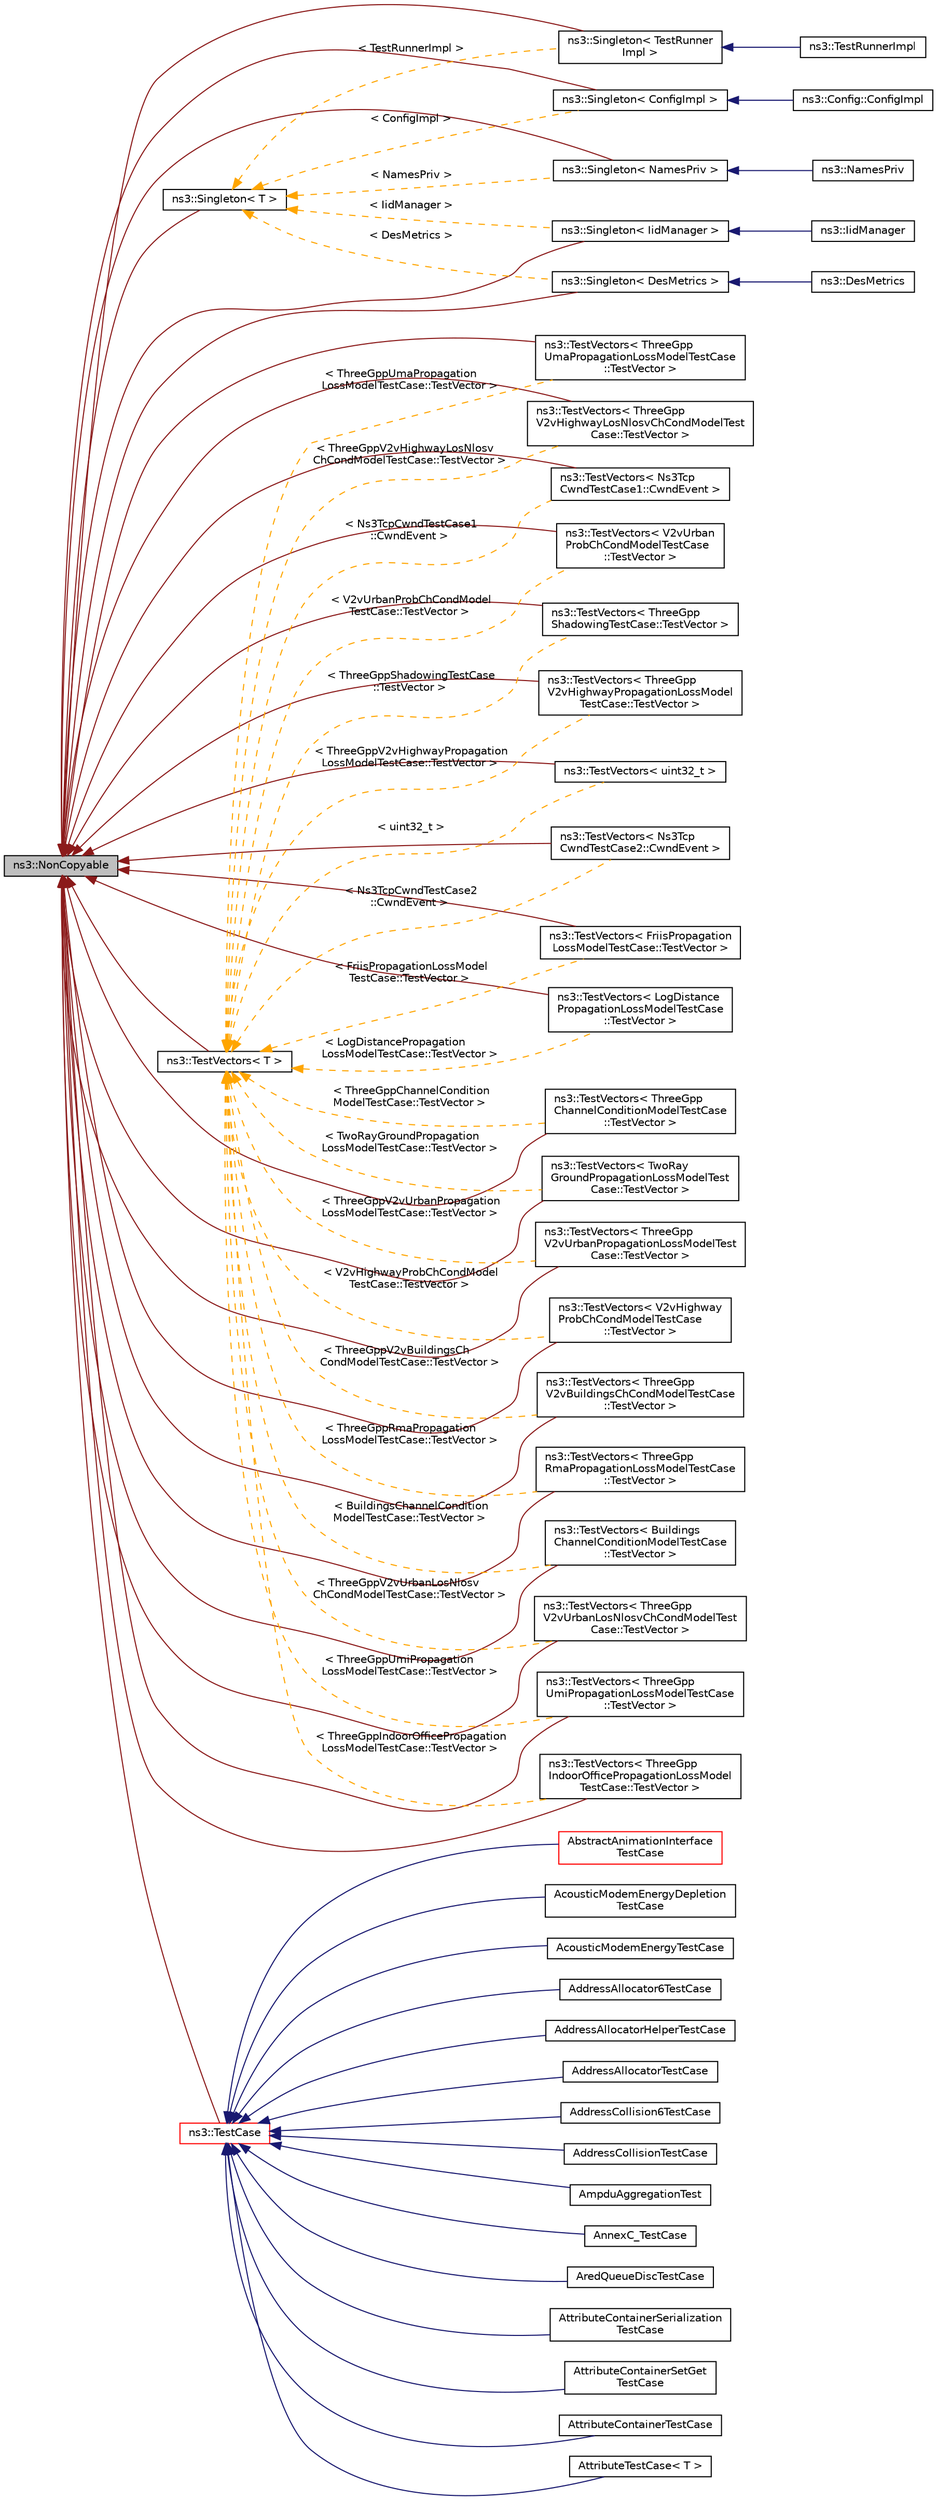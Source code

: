 digraph "ns3::NonCopyable"
{
 // LATEX_PDF_SIZE
  edge [fontname="Helvetica",fontsize="10",labelfontname="Helvetica",labelfontsize="10"];
  node [fontname="Helvetica",fontsize="10",shape=record];
  rankdir="LR";
  Node1 [label="ns3::NonCopyable",height=0.2,width=0.4,color="black", fillcolor="grey75", style="filled", fontcolor="black",tooltip="A base class for (non-Singleton) objects which shouldn't be copied."];
  Node1 -> Node2 [dir="back",color="firebrick4",fontsize="10",style="solid",fontname="Helvetica"];
  Node2 [label="ns3::Singleton\< TestRunner\lImpl \>",height=0.2,width=0.4,color="black", fillcolor="white", style="filled",URL="$classns3_1_1_singleton.html",tooltip=" "];
  Node2 -> Node3 [dir="back",color="midnightblue",fontsize="10",style="solid",fontname="Helvetica"];
  Node3 [label="ns3::TestRunnerImpl",height=0.2,width=0.4,color="black", fillcolor="white", style="filled",URL="$classns3_1_1_test_runner_impl.html",tooltip="Container for all tests."];
  Node1 -> Node4 [dir="back",color="firebrick4",fontsize="10",style="solid",fontname="Helvetica"];
  Node4 [label="ns3::Singleton\< NamesPriv \>",height=0.2,width=0.4,color="black", fillcolor="white", style="filled",URL="$classns3_1_1_singleton.html",tooltip=" "];
  Node4 -> Node5 [dir="back",color="midnightblue",fontsize="10",style="solid",fontname="Helvetica"];
  Node5 [label="ns3::NamesPriv",height=0.2,width=0.4,color="black", fillcolor="white", style="filled",URL="$classns3_1_1_names_priv.html",tooltip="The singleton root Names object."];
  Node1 -> Node6 [dir="back",color="firebrick4",fontsize="10",style="solid",fontname="Helvetica"];
  Node6 [label="ns3::Singleton\< ConfigImpl \>",height=0.2,width=0.4,color="black", fillcolor="white", style="filled",URL="$classns3_1_1_singleton.html",tooltip=" "];
  Node6 -> Node7 [dir="back",color="midnightblue",fontsize="10",style="solid",fontname="Helvetica"];
  Node7 [label="ns3::Config::ConfigImpl",height=0.2,width=0.4,color="black", fillcolor="white", style="filled",URL="$classns3_1_1_config_1_1_config_impl.html",tooltip="Config system implementation class."];
  Node1 -> Node8 [dir="back",color="firebrick4",fontsize="10",style="solid",fontname="Helvetica"];
  Node8 [label="ns3::Singleton\< IidManager \>",height=0.2,width=0.4,color="black", fillcolor="white", style="filled",URL="$classns3_1_1_singleton.html",tooltip=" "];
  Node8 -> Node9 [dir="back",color="midnightblue",fontsize="10",style="solid",fontname="Helvetica"];
  Node9 [label="ns3::IidManager",height=0.2,width=0.4,color="black", fillcolor="white", style="filled",URL="$classns3_1_1_iid_manager.html",tooltip="TypeId information manager."];
  Node1 -> Node10 [dir="back",color="firebrick4",fontsize="10",style="solid",fontname="Helvetica"];
  Node10 [label="ns3::Singleton\< DesMetrics \>",height=0.2,width=0.4,color="black", fillcolor="white", style="filled",URL="$classns3_1_1_singleton.html",tooltip=" "];
  Node10 -> Node11 [dir="back",color="midnightblue",fontsize="10",style="solid",fontname="Helvetica"];
  Node11 [label="ns3::DesMetrics",height=0.2,width=0.4,color="black", fillcolor="white", style="filled",URL="$classns3_1_1_des_metrics.html",tooltip="Event trace data collector for the DES Metrics project."];
  Node1 -> Node12 [dir="back",color="firebrick4",fontsize="10",style="solid",fontname="Helvetica"];
  Node12 [label="ns3::TestVectors\< ThreeGpp\lV2vHighwayLosNlosvChCondModelTest\lCase::TestVector \>",height=0.2,width=0.4,color="black", fillcolor="white", style="filled",URL="$classns3_1_1_test_vectors.html",tooltip=" "];
  Node1 -> Node13 [dir="back",color="firebrick4",fontsize="10",style="solid",fontname="Helvetica"];
  Node13 [label="ns3::TestVectors\< ThreeGpp\lShadowingTestCase::TestVector \>",height=0.2,width=0.4,color="black", fillcolor="white", style="filled",URL="$classns3_1_1_test_vectors.html",tooltip=" "];
  Node1 -> Node14 [dir="back",color="firebrick4",fontsize="10",style="solid",fontname="Helvetica"];
  Node14 [label="ns3::TestVectors\< V2vUrban\lProbChCondModelTestCase\l::TestVector \>",height=0.2,width=0.4,color="black", fillcolor="white", style="filled",URL="$classns3_1_1_test_vectors.html",tooltip=" "];
  Node1 -> Node15 [dir="back",color="firebrick4",fontsize="10",style="solid",fontname="Helvetica"];
  Node15 [label="ns3::TestVectors\< uint32_t \>",height=0.2,width=0.4,color="black", fillcolor="white", style="filled",URL="$classns3_1_1_test_vectors.html",tooltip=" "];
  Node1 -> Node16 [dir="back",color="firebrick4",fontsize="10",style="solid",fontname="Helvetica"];
  Node16 [label="ns3::TestVectors\< ThreeGpp\lV2vHighwayPropagationLossModel\lTestCase::TestVector \>",height=0.2,width=0.4,color="black", fillcolor="white", style="filled",URL="$classns3_1_1_test_vectors.html",tooltip=" "];
  Node1 -> Node17 [dir="back",color="firebrick4",fontsize="10",style="solid",fontname="Helvetica"];
  Node17 [label="ns3::TestVectors\< Ns3Tcp\lCwndTestCase2::CwndEvent \>",height=0.2,width=0.4,color="black", fillcolor="white", style="filled",URL="$classns3_1_1_test_vectors.html",tooltip=" "];
  Node1 -> Node18 [dir="back",color="firebrick4",fontsize="10",style="solid",fontname="Helvetica"];
  Node18 [label="ns3::TestVectors\< ThreeGpp\lUmaPropagationLossModelTestCase\l::TestVector \>",height=0.2,width=0.4,color="black", fillcolor="white", style="filled",URL="$classns3_1_1_test_vectors.html",tooltip=" "];
  Node1 -> Node19 [dir="back",color="firebrick4",fontsize="10",style="solid",fontname="Helvetica"];
  Node19 [label="ns3::TestVectors\< Ns3Tcp\lCwndTestCase1::CwndEvent \>",height=0.2,width=0.4,color="black", fillcolor="white", style="filled",URL="$classns3_1_1_test_vectors.html",tooltip=" "];
  Node1 -> Node20 [dir="back",color="firebrick4",fontsize="10",style="solid",fontname="Helvetica"];
  Node20 [label="ns3::TestVectors\< FriisPropagation\lLossModelTestCase::TestVector \>",height=0.2,width=0.4,color="black", fillcolor="white", style="filled",URL="$classns3_1_1_test_vectors.html",tooltip=" "];
  Node1 -> Node21 [dir="back",color="firebrick4",fontsize="10",style="solid",fontname="Helvetica"];
  Node21 [label="ns3::TestVectors\< ThreeGpp\lChannelConditionModelTestCase\l::TestVector \>",height=0.2,width=0.4,color="black", fillcolor="white", style="filled",URL="$classns3_1_1_test_vectors.html",tooltip=" "];
  Node1 -> Node22 [dir="back",color="firebrick4",fontsize="10",style="solid",fontname="Helvetica"];
  Node22 [label="ns3::TestVectors\< Buildings\lChannelConditionModelTestCase\l::TestVector \>",height=0.2,width=0.4,color="black", fillcolor="white", style="filled",URL="$classns3_1_1_test_vectors.html",tooltip=" "];
  Node1 -> Node23 [dir="back",color="firebrick4",fontsize="10",style="solid",fontname="Helvetica"];
  Node23 [label="ns3::TestVectors\< TwoRay\lGroundPropagationLossModelTest\lCase::TestVector \>",height=0.2,width=0.4,color="black", fillcolor="white", style="filled",URL="$classns3_1_1_test_vectors.html",tooltip=" "];
  Node1 -> Node24 [dir="back",color="firebrick4",fontsize="10",style="solid",fontname="Helvetica"];
  Node24 [label="ns3::TestVectors\< ThreeGpp\lRmaPropagationLossModelTestCase\l::TestVector \>",height=0.2,width=0.4,color="black", fillcolor="white", style="filled",URL="$classns3_1_1_test_vectors.html",tooltip=" "];
  Node1 -> Node25 [dir="back",color="firebrick4",fontsize="10",style="solid",fontname="Helvetica"];
  Node25 [label="ns3::TestVectors\< LogDistance\lPropagationLossModelTestCase\l::TestVector \>",height=0.2,width=0.4,color="black", fillcolor="white", style="filled",URL="$classns3_1_1_test_vectors.html",tooltip=" "];
  Node1 -> Node26 [dir="back",color="firebrick4",fontsize="10",style="solid",fontname="Helvetica"];
  Node26 [label="ns3::TestVectors\< ThreeGpp\lV2vUrbanPropagationLossModelTest\lCase::TestVector \>",height=0.2,width=0.4,color="black", fillcolor="white", style="filled",URL="$classns3_1_1_test_vectors.html",tooltip=" "];
  Node1 -> Node27 [dir="back",color="firebrick4",fontsize="10",style="solid",fontname="Helvetica"];
  Node27 [label="ns3::TestVectors\< ThreeGpp\lV2vBuildingsChCondModelTestCase\l::TestVector \>",height=0.2,width=0.4,color="black", fillcolor="white", style="filled",URL="$classns3_1_1_test_vectors.html",tooltip=" "];
  Node1 -> Node28 [dir="back",color="firebrick4",fontsize="10",style="solid",fontname="Helvetica"];
  Node28 [label="ns3::TestVectors\< ThreeGpp\lV2vUrbanLosNlosvChCondModelTest\lCase::TestVector \>",height=0.2,width=0.4,color="black", fillcolor="white", style="filled",URL="$classns3_1_1_test_vectors.html",tooltip=" "];
  Node1 -> Node29 [dir="back",color="firebrick4",fontsize="10",style="solid",fontname="Helvetica"];
  Node29 [label="ns3::TestVectors\< ThreeGpp\lUmiPropagationLossModelTestCase\l::TestVector \>",height=0.2,width=0.4,color="black", fillcolor="white", style="filled",URL="$classns3_1_1_test_vectors.html",tooltip=" "];
  Node1 -> Node30 [dir="back",color="firebrick4",fontsize="10",style="solid",fontname="Helvetica"];
  Node30 [label="ns3::TestVectors\< V2vHighway\lProbChCondModelTestCase\l::TestVector \>",height=0.2,width=0.4,color="black", fillcolor="white", style="filled",URL="$classns3_1_1_test_vectors.html",tooltip=" "];
  Node1 -> Node31 [dir="back",color="firebrick4",fontsize="10",style="solid",fontname="Helvetica"];
  Node31 [label="ns3::TestVectors\< ThreeGpp\lIndoorOfficePropagationLossModel\lTestCase::TestVector \>",height=0.2,width=0.4,color="black", fillcolor="white", style="filled",URL="$classns3_1_1_test_vectors.html",tooltip=" "];
  Node1 -> Node32 [dir="back",color="firebrick4",fontsize="10",style="solid",fontname="Helvetica"];
  Node32 [label="ns3::Singleton\< T \>",height=0.2,width=0.4,color="black", fillcolor="white", style="filled",URL="$classns3_1_1_singleton.html",tooltip="A template singleton."];
  Node32 -> Node2 [dir="back",color="orange",fontsize="10",style="dashed",label=" \< TestRunnerImpl \>" ,fontname="Helvetica"];
  Node32 -> Node4 [dir="back",color="orange",fontsize="10",style="dashed",label=" \< NamesPriv \>" ,fontname="Helvetica"];
  Node32 -> Node6 [dir="back",color="orange",fontsize="10",style="dashed",label=" \< ConfigImpl \>" ,fontname="Helvetica"];
  Node32 -> Node8 [dir="back",color="orange",fontsize="10",style="dashed",label=" \< IidManager \>" ,fontname="Helvetica"];
  Node32 -> Node10 [dir="back",color="orange",fontsize="10",style="dashed",label=" \< DesMetrics \>" ,fontname="Helvetica"];
  Node1 -> Node33 [dir="back",color="firebrick4",fontsize="10",style="solid",fontname="Helvetica"];
  Node33 [label="ns3::TestCase",height=0.2,width=0.4,color="red", fillcolor="white", style="filled",URL="$classns3_1_1_test_case.html",tooltip="encapsulates test code"];
  Node33 -> Node34 [dir="back",color="midnightblue",fontsize="10",style="solid",fontname="Helvetica"];
  Node34 [label="AbstractAnimationInterface\lTestCase",height=0.2,width=0.4,color="red", fillcolor="white", style="filled",URL="$class_abstract_animation_interface_test_case.html",tooltip="Abstract Animation Interface Test Case."];
  Node33 -> Node37 [dir="back",color="midnightblue",fontsize="10",style="solid",fontname="Helvetica"];
  Node37 [label="AcousticModemEnergyDepletion\lTestCase",height=0.2,width=0.4,color="black", fillcolor="white", style="filled",URL="$class_acoustic_modem_energy_depletion_test_case.html",tooltip="Acoustic Modem Energy Depletion Test Case."];
  Node33 -> Node38 [dir="back",color="midnightblue",fontsize="10",style="solid",fontname="Helvetica"];
  Node38 [label="AcousticModemEnergyTestCase",height=0.2,width=0.4,color="black", fillcolor="white", style="filled",URL="$class_acoustic_modem_energy_test_case.html",tooltip="Acoustic Modem Energy Test Case."];
  Node33 -> Node39 [dir="back",color="midnightblue",fontsize="10",style="solid",fontname="Helvetica"];
  Node39 [label="AddressAllocator6TestCase",height=0.2,width=0.4,color="black", fillcolor="white", style="filled",URL="$class_address_allocator6_test_case.html",tooltip="IPv6 address allocator Test."];
  Node33 -> Node40 [dir="back",color="midnightblue",fontsize="10",style="solid",fontname="Helvetica"];
  Node40 [label="AddressAllocatorHelperTestCase",height=0.2,width=0.4,color="black", fillcolor="white", style="filled",URL="$class_address_allocator_helper_test_case.html",tooltip="IPv4 address allocator helper Test."];
  Node33 -> Node41 [dir="back",color="midnightblue",fontsize="10",style="solid",fontname="Helvetica"];
  Node41 [label="AddressAllocatorTestCase",height=0.2,width=0.4,color="black", fillcolor="white", style="filled",URL="$class_address_allocator_test_case.html",tooltip="IPv4 address allocator Test."];
  Node33 -> Node42 [dir="back",color="midnightblue",fontsize="10",style="solid",fontname="Helvetica"];
  Node42 [label="AddressCollision6TestCase",height=0.2,width=0.4,color="black", fillcolor="white", style="filled",URL="$class_address_collision6_test_case.html",tooltip="IPv6 address collision Test."];
  Node33 -> Node43 [dir="back",color="midnightblue",fontsize="10",style="solid",fontname="Helvetica"];
  Node43 [label="AddressCollisionTestCase",height=0.2,width=0.4,color="black", fillcolor="white", style="filled",URL="$class_address_collision_test_case.html",tooltip="IPv4 address collision Test."];
  Node33 -> Node44 [dir="back",color="midnightblue",fontsize="10",style="solid",fontname="Helvetica"];
  Node44 [label="AmpduAggregationTest",height=0.2,width=0.4,color="black", fillcolor="white", style="filled",URL="$class_ampdu_aggregation_test.html",tooltip="Ampdu Aggregation Test."];
  Node33 -> Node45 [dir="back",color="midnightblue",fontsize="10",style="solid",fontname="Helvetica"];
  Node45 [label="AnnexC_TestCase",height=0.2,width=0.4,color="black", fillcolor="white", style="filled",URL="$class_annex_c___test_case.html",tooltip="The Annex C of IEEE 1609.4 : \"Avoiding transmission at scheduled guard intervals\" This feature is imp..."];
  Node33 -> Node46 [dir="back",color="midnightblue",fontsize="10",style="solid",fontname="Helvetica"];
  Node46 [label="AredQueueDiscTestCase",height=0.2,width=0.4,color="black", fillcolor="white", style="filled",URL="$class_ared_queue_disc_test_case.html",tooltip="Ared Queue Disc Test Case."];
  Node33 -> Node47 [dir="back",color="midnightblue",fontsize="10",style="solid",fontname="Helvetica"];
  Node47 [label="AttributeContainerSerialization\lTestCase",height=0.2,width=0.4,color="black", fillcolor="white", style="filled",URL="$class_attribute_container_serialization_test_case.html",tooltip=" "];
  Node33 -> Node48 [dir="back",color="midnightblue",fontsize="10",style="solid",fontname="Helvetica"];
  Node48 [label="AttributeContainerSetGet\lTestCase",height=0.2,width=0.4,color="black", fillcolor="white", style="filled",URL="$class_attribute_container_set_get_test_case.html",tooltip=" "];
  Node33 -> Node49 [dir="back",color="midnightblue",fontsize="10",style="solid",fontname="Helvetica"];
  Node49 [label="AttributeContainerTestCase",height=0.2,width=0.4,color="black", fillcolor="white", style="filled",URL="$class_attribute_container_test_case.html",tooltip=" "];
  Node33 -> Node50 [dir="back",color="midnightblue",fontsize="10",style="solid",fontname="Helvetica"];
  Node50 [label="AttributeTestCase\< T \>",height=0.2,width=0.4,color="black", fillcolor="white", style="filled",URL="$class_attribute_test_case.html",tooltip=" "];
  Node1 -> Node973 [dir="back",color="firebrick4",fontsize="10",style="solid",fontname="Helvetica"];
  Node973 [label="ns3::TestVectors\< T \>",height=0.2,width=0.4,color="black", fillcolor="white", style="filled",URL="$classns3_1_1_test_vectors.html",tooltip="A simple way to store test vectors (for stimulus or from responses)"];
  Node973 -> Node12 [dir="back",color="orange",fontsize="10",style="dashed",label=" \< ThreeGppV2vHighwayLosNlosv\lChCondModelTestCase::TestVector \>" ,fontname="Helvetica"];
  Node973 -> Node13 [dir="back",color="orange",fontsize="10",style="dashed",label=" \< ThreeGppShadowingTestCase\l::TestVector \>" ,fontname="Helvetica"];
  Node973 -> Node14 [dir="back",color="orange",fontsize="10",style="dashed",label=" \< V2vUrbanProbChCondModel\lTestCase::TestVector \>" ,fontname="Helvetica"];
  Node973 -> Node15 [dir="back",color="orange",fontsize="10",style="dashed",label=" \< uint32_t \>" ,fontname="Helvetica"];
  Node973 -> Node16 [dir="back",color="orange",fontsize="10",style="dashed",label=" \< ThreeGppV2vHighwayPropagation\lLossModelTestCase::TestVector \>" ,fontname="Helvetica"];
  Node973 -> Node17 [dir="back",color="orange",fontsize="10",style="dashed",label=" \< Ns3TcpCwndTestCase2\l::CwndEvent \>" ,fontname="Helvetica"];
  Node973 -> Node18 [dir="back",color="orange",fontsize="10",style="dashed",label=" \< ThreeGppUmaPropagation\lLossModelTestCase::TestVector \>" ,fontname="Helvetica"];
  Node973 -> Node19 [dir="back",color="orange",fontsize="10",style="dashed",label=" \< Ns3TcpCwndTestCase1\l::CwndEvent \>" ,fontname="Helvetica"];
  Node973 -> Node20 [dir="back",color="orange",fontsize="10",style="dashed",label=" \< FriisPropagationLossModel\lTestCase::TestVector \>" ,fontname="Helvetica"];
  Node973 -> Node21 [dir="back",color="orange",fontsize="10",style="dashed",label=" \< ThreeGppChannelCondition\lModelTestCase::TestVector \>" ,fontname="Helvetica"];
  Node973 -> Node22 [dir="back",color="orange",fontsize="10",style="dashed",label=" \< BuildingsChannelCondition\lModelTestCase::TestVector \>" ,fontname="Helvetica"];
  Node973 -> Node23 [dir="back",color="orange",fontsize="10",style="dashed",label=" \< TwoRayGroundPropagation\lLossModelTestCase::TestVector \>" ,fontname="Helvetica"];
  Node973 -> Node24 [dir="back",color="orange",fontsize="10",style="dashed",label=" \< ThreeGppRmaPropagation\lLossModelTestCase::TestVector \>" ,fontname="Helvetica"];
  Node973 -> Node25 [dir="back",color="orange",fontsize="10",style="dashed",label=" \< LogDistancePropagation\lLossModelTestCase::TestVector \>" ,fontname="Helvetica"];
  Node973 -> Node26 [dir="back",color="orange",fontsize="10",style="dashed",label=" \< ThreeGppV2vUrbanPropagation\lLossModelTestCase::TestVector \>" ,fontname="Helvetica"];
  Node973 -> Node27 [dir="back",color="orange",fontsize="10",style="dashed",label=" \< ThreeGppV2vBuildingsCh\lCondModelTestCase::TestVector \>" ,fontname="Helvetica"];
  Node973 -> Node28 [dir="back",color="orange",fontsize="10",style="dashed",label=" \< ThreeGppV2vUrbanLosNlosv\lChCondModelTestCase::TestVector \>" ,fontname="Helvetica"];
  Node973 -> Node29 [dir="back",color="orange",fontsize="10",style="dashed",label=" \< ThreeGppUmiPropagation\lLossModelTestCase::TestVector \>" ,fontname="Helvetica"];
  Node973 -> Node30 [dir="back",color="orange",fontsize="10",style="dashed",label=" \< V2vHighwayProbChCondModel\lTestCase::TestVector \>" ,fontname="Helvetica"];
  Node973 -> Node31 [dir="back",color="orange",fontsize="10",style="dashed",label=" \< ThreeGppIndoorOfficePropagation\lLossModelTestCase::TestVector \>" ,fontname="Helvetica"];
}
